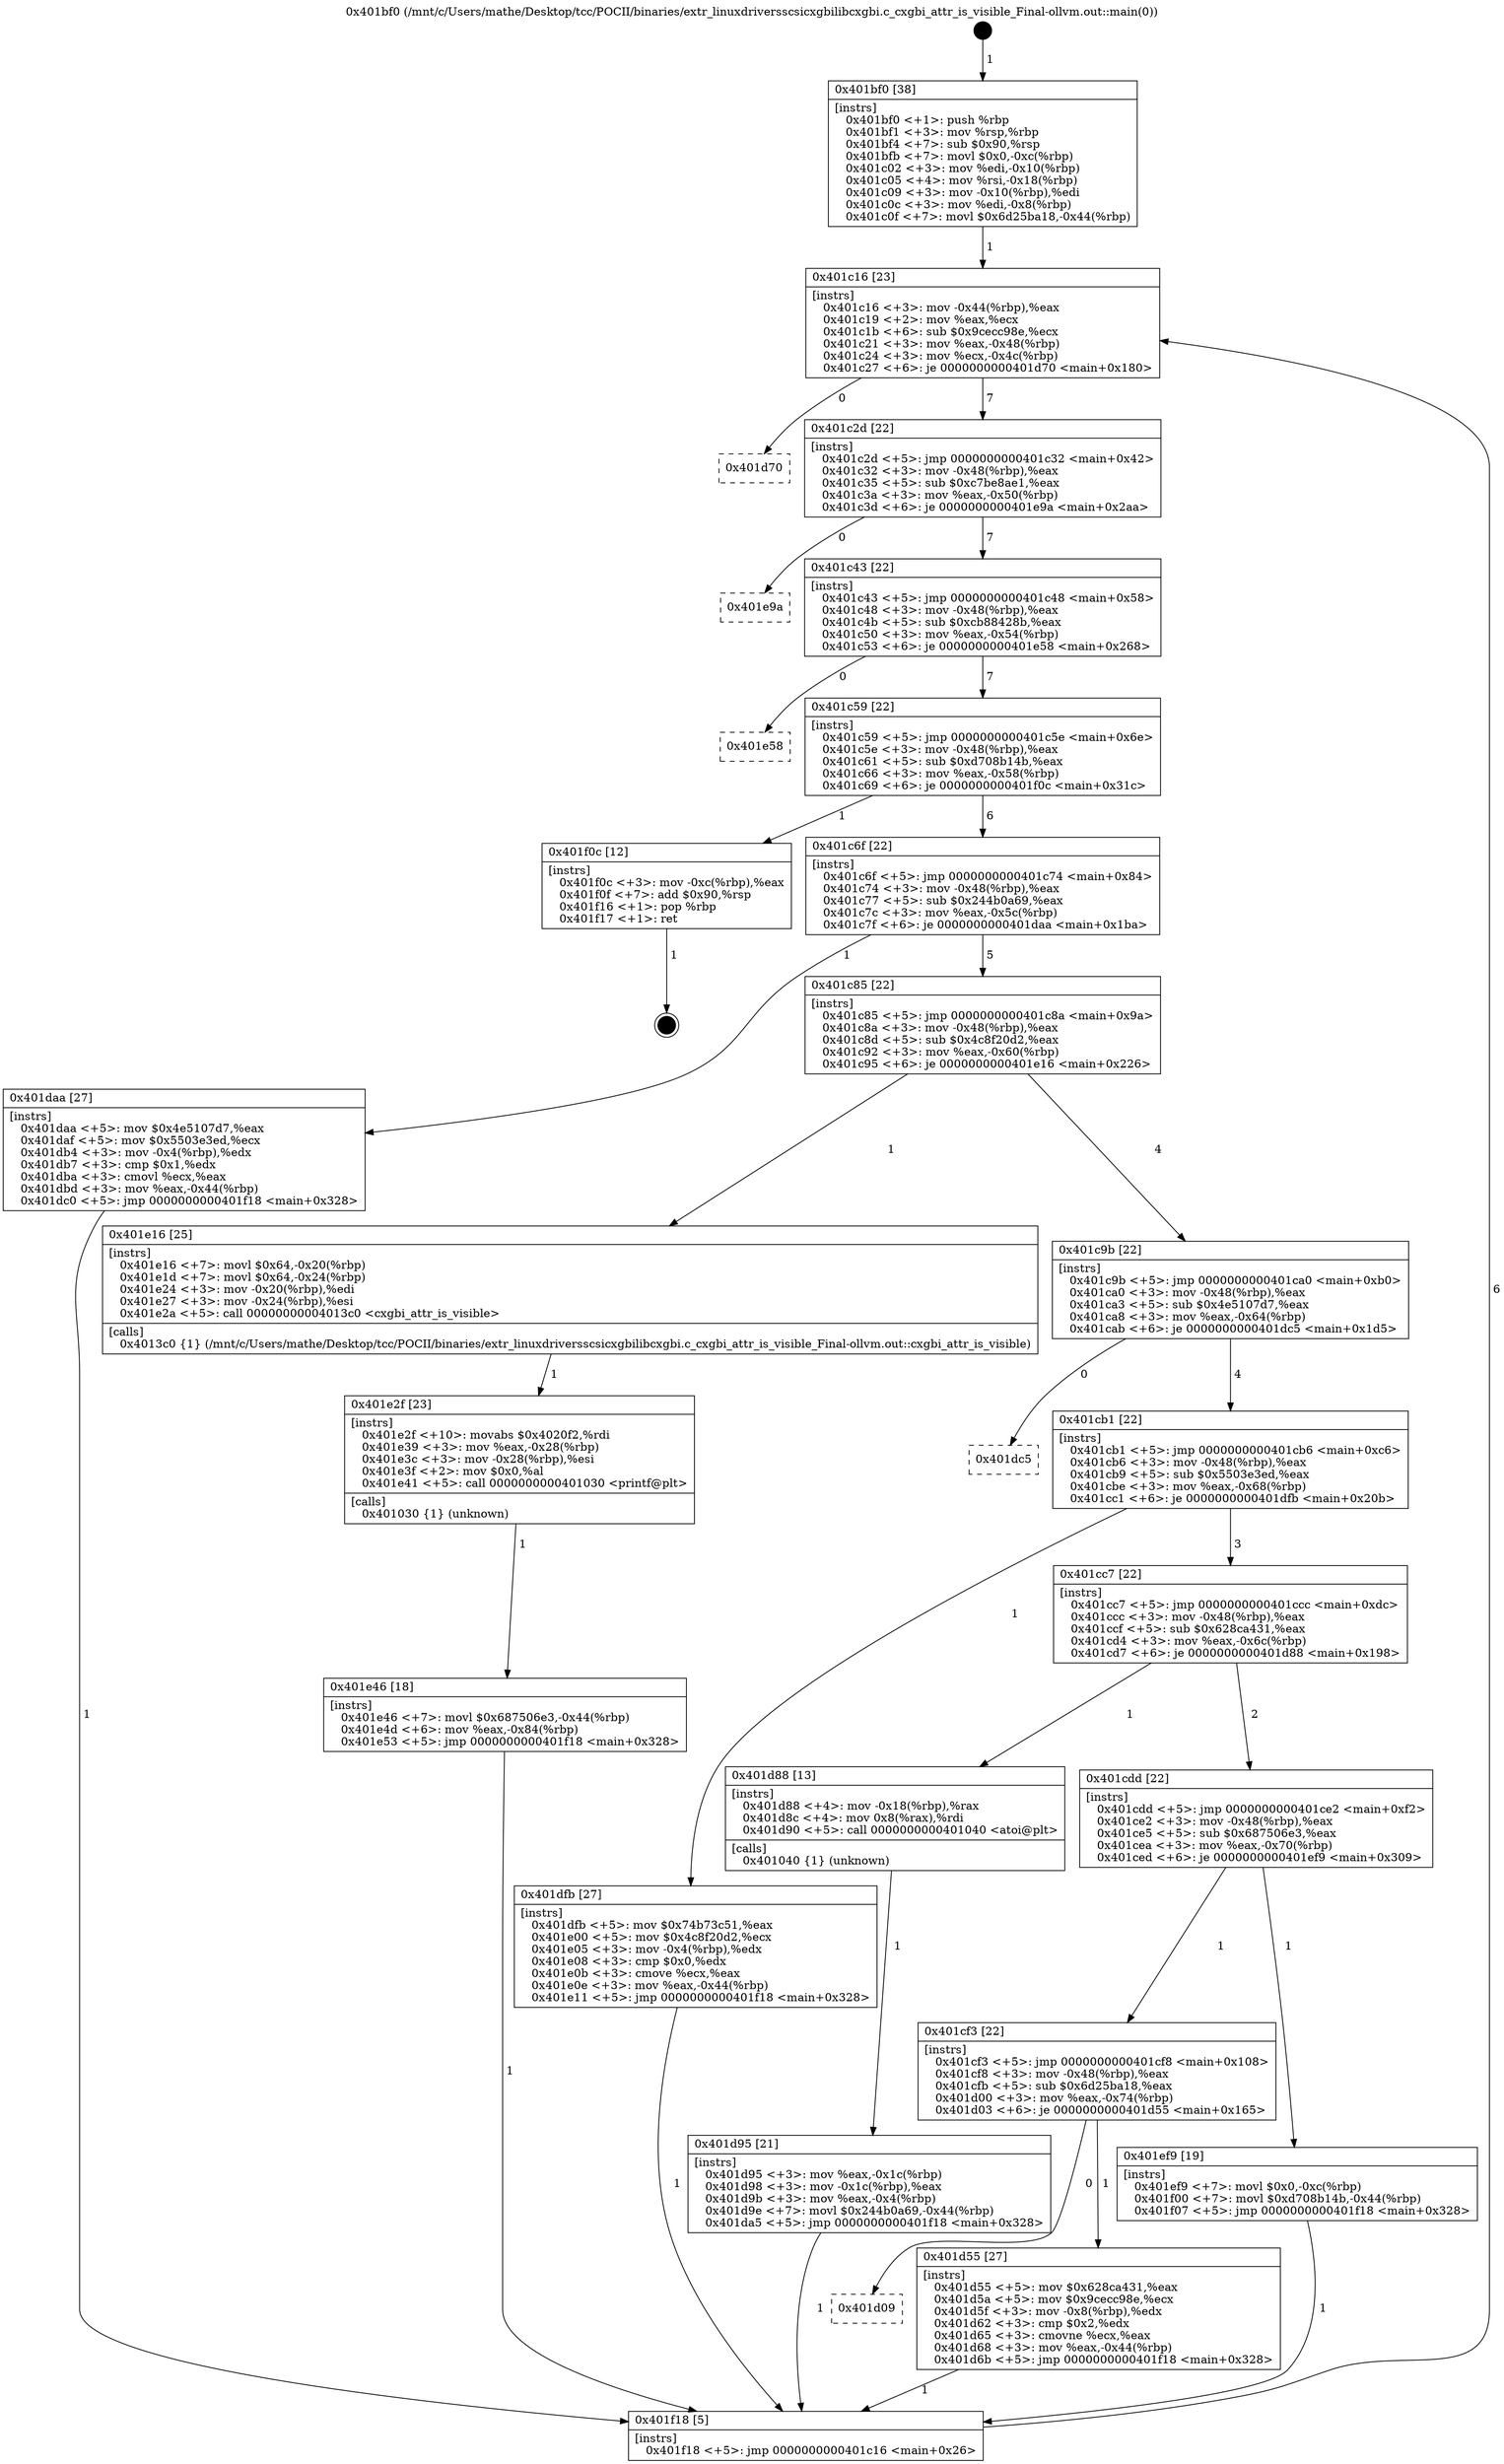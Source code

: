 digraph "0x401bf0" {
  label = "0x401bf0 (/mnt/c/Users/mathe/Desktop/tcc/POCII/binaries/extr_linuxdriversscsicxgbilibcxgbi.c_cxgbi_attr_is_visible_Final-ollvm.out::main(0))"
  labelloc = "t"
  node[shape=record]

  Entry [label="",width=0.3,height=0.3,shape=circle,fillcolor=black,style=filled]
  "0x401c16" [label="{
     0x401c16 [23]\l
     | [instrs]\l
     &nbsp;&nbsp;0x401c16 \<+3\>: mov -0x44(%rbp),%eax\l
     &nbsp;&nbsp;0x401c19 \<+2\>: mov %eax,%ecx\l
     &nbsp;&nbsp;0x401c1b \<+6\>: sub $0x9cecc98e,%ecx\l
     &nbsp;&nbsp;0x401c21 \<+3\>: mov %eax,-0x48(%rbp)\l
     &nbsp;&nbsp;0x401c24 \<+3\>: mov %ecx,-0x4c(%rbp)\l
     &nbsp;&nbsp;0x401c27 \<+6\>: je 0000000000401d70 \<main+0x180\>\l
  }"]
  "0x401d70" [label="{
     0x401d70\l
  }", style=dashed]
  "0x401c2d" [label="{
     0x401c2d [22]\l
     | [instrs]\l
     &nbsp;&nbsp;0x401c2d \<+5\>: jmp 0000000000401c32 \<main+0x42\>\l
     &nbsp;&nbsp;0x401c32 \<+3\>: mov -0x48(%rbp),%eax\l
     &nbsp;&nbsp;0x401c35 \<+5\>: sub $0xc7be8ae1,%eax\l
     &nbsp;&nbsp;0x401c3a \<+3\>: mov %eax,-0x50(%rbp)\l
     &nbsp;&nbsp;0x401c3d \<+6\>: je 0000000000401e9a \<main+0x2aa\>\l
  }"]
  Exit [label="",width=0.3,height=0.3,shape=circle,fillcolor=black,style=filled,peripheries=2]
  "0x401e9a" [label="{
     0x401e9a\l
  }", style=dashed]
  "0x401c43" [label="{
     0x401c43 [22]\l
     | [instrs]\l
     &nbsp;&nbsp;0x401c43 \<+5\>: jmp 0000000000401c48 \<main+0x58\>\l
     &nbsp;&nbsp;0x401c48 \<+3\>: mov -0x48(%rbp),%eax\l
     &nbsp;&nbsp;0x401c4b \<+5\>: sub $0xcb88428b,%eax\l
     &nbsp;&nbsp;0x401c50 \<+3\>: mov %eax,-0x54(%rbp)\l
     &nbsp;&nbsp;0x401c53 \<+6\>: je 0000000000401e58 \<main+0x268\>\l
  }"]
  "0x401e46" [label="{
     0x401e46 [18]\l
     | [instrs]\l
     &nbsp;&nbsp;0x401e46 \<+7\>: movl $0x687506e3,-0x44(%rbp)\l
     &nbsp;&nbsp;0x401e4d \<+6\>: mov %eax,-0x84(%rbp)\l
     &nbsp;&nbsp;0x401e53 \<+5\>: jmp 0000000000401f18 \<main+0x328\>\l
  }"]
  "0x401e58" [label="{
     0x401e58\l
  }", style=dashed]
  "0x401c59" [label="{
     0x401c59 [22]\l
     | [instrs]\l
     &nbsp;&nbsp;0x401c59 \<+5\>: jmp 0000000000401c5e \<main+0x6e\>\l
     &nbsp;&nbsp;0x401c5e \<+3\>: mov -0x48(%rbp),%eax\l
     &nbsp;&nbsp;0x401c61 \<+5\>: sub $0xd708b14b,%eax\l
     &nbsp;&nbsp;0x401c66 \<+3\>: mov %eax,-0x58(%rbp)\l
     &nbsp;&nbsp;0x401c69 \<+6\>: je 0000000000401f0c \<main+0x31c\>\l
  }"]
  "0x401e2f" [label="{
     0x401e2f [23]\l
     | [instrs]\l
     &nbsp;&nbsp;0x401e2f \<+10\>: movabs $0x4020f2,%rdi\l
     &nbsp;&nbsp;0x401e39 \<+3\>: mov %eax,-0x28(%rbp)\l
     &nbsp;&nbsp;0x401e3c \<+3\>: mov -0x28(%rbp),%esi\l
     &nbsp;&nbsp;0x401e3f \<+2\>: mov $0x0,%al\l
     &nbsp;&nbsp;0x401e41 \<+5\>: call 0000000000401030 \<printf@plt\>\l
     | [calls]\l
     &nbsp;&nbsp;0x401030 \{1\} (unknown)\l
  }"]
  "0x401f0c" [label="{
     0x401f0c [12]\l
     | [instrs]\l
     &nbsp;&nbsp;0x401f0c \<+3\>: mov -0xc(%rbp),%eax\l
     &nbsp;&nbsp;0x401f0f \<+7\>: add $0x90,%rsp\l
     &nbsp;&nbsp;0x401f16 \<+1\>: pop %rbp\l
     &nbsp;&nbsp;0x401f17 \<+1\>: ret\l
  }"]
  "0x401c6f" [label="{
     0x401c6f [22]\l
     | [instrs]\l
     &nbsp;&nbsp;0x401c6f \<+5\>: jmp 0000000000401c74 \<main+0x84\>\l
     &nbsp;&nbsp;0x401c74 \<+3\>: mov -0x48(%rbp),%eax\l
     &nbsp;&nbsp;0x401c77 \<+5\>: sub $0x244b0a69,%eax\l
     &nbsp;&nbsp;0x401c7c \<+3\>: mov %eax,-0x5c(%rbp)\l
     &nbsp;&nbsp;0x401c7f \<+6\>: je 0000000000401daa \<main+0x1ba\>\l
  }"]
  "0x401d95" [label="{
     0x401d95 [21]\l
     | [instrs]\l
     &nbsp;&nbsp;0x401d95 \<+3\>: mov %eax,-0x1c(%rbp)\l
     &nbsp;&nbsp;0x401d98 \<+3\>: mov -0x1c(%rbp),%eax\l
     &nbsp;&nbsp;0x401d9b \<+3\>: mov %eax,-0x4(%rbp)\l
     &nbsp;&nbsp;0x401d9e \<+7\>: movl $0x244b0a69,-0x44(%rbp)\l
     &nbsp;&nbsp;0x401da5 \<+5\>: jmp 0000000000401f18 \<main+0x328\>\l
  }"]
  "0x401daa" [label="{
     0x401daa [27]\l
     | [instrs]\l
     &nbsp;&nbsp;0x401daa \<+5\>: mov $0x4e5107d7,%eax\l
     &nbsp;&nbsp;0x401daf \<+5\>: mov $0x5503e3ed,%ecx\l
     &nbsp;&nbsp;0x401db4 \<+3\>: mov -0x4(%rbp),%edx\l
     &nbsp;&nbsp;0x401db7 \<+3\>: cmp $0x1,%edx\l
     &nbsp;&nbsp;0x401dba \<+3\>: cmovl %ecx,%eax\l
     &nbsp;&nbsp;0x401dbd \<+3\>: mov %eax,-0x44(%rbp)\l
     &nbsp;&nbsp;0x401dc0 \<+5\>: jmp 0000000000401f18 \<main+0x328\>\l
  }"]
  "0x401c85" [label="{
     0x401c85 [22]\l
     | [instrs]\l
     &nbsp;&nbsp;0x401c85 \<+5\>: jmp 0000000000401c8a \<main+0x9a\>\l
     &nbsp;&nbsp;0x401c8a \<+3\>: mov -0x48(%rbp),%eax\l
     &nbsp;&nbsp;0x401c8d \<+5\>: sub $0x4c8f20d2,%eax\l
     &nbsp;&nbsp;0x401c92 \<+3\>: mov %eax,-0x60(%rbp)\l
     &nbsp;&nbsp;0x401c95 \<+6\>: je 0000000000401e16 \<main+0x226\>\l
  }"]
  "0x401bf0" [label="{
     0x401bf0 [38]\l
     | [instrs]\l
     &nbsp;&nbsp;0x401bf0 \<+1\>: push %rbp\l
     &nbsp;&nbsp;0x401bf1 \<+3\>: mov %rsp,%rbp\l
     &nbsp;&nbsp;0x401bf4 \<+7\>: sub $0x90,%rsp\l
     &nbsp;&nbsp;0x401bfb \<+7\>: movl $0x0,-0xc(%rbp)\l
     &nbsp;&nbsp;0x401c02 \<+3\>: mov %edi,-0x10(%rbp)\l
     &nbsp;&nbsp;0x401c05 \<+4\>: mov %rsi,-0x18(%rbp)\l
     &nbsp;&nbsp;0x401c09 \<+3\>: mov -0x10(%rbp),%edi\l
     &nbsp;&nbsp;0x401c0c \<+3\>: mov %edi,-0x8(%rbp)\l
     &nbsp;&nbsp;0x401c0f \<+7\>: movl $0x6d25ba18,-0x44(%rbp)\l
  }"]
  "0x401e16" [label="{
     0x401e16 [25]\l
     | [instrs]\l
     &nbsp;&nbsp;0x401e16 \<+7\>: movl $0x64,-0x20(%rbp)\l
     &nbsp;&nbsp;0x401e1d \<+7\>: movl $0x64,-0x24(%rbp)\l
     &nbsp;&nbsp;0x401e24 \<+3\>: mov -0x20(%rbp),%edi\l
     &nbsp;&nbsp;0x401e27 \<+3\>: mov -0x24(%rbp),%esi\l
     &nbsp;&nbsp;0x401e2a \<+5\>: call 00000000004013c0 \<cxgbi_attr_is_visible\>\l
     | [calls]\l
     &nbsp;&nbsp;0x4013c0 \{1\} (/mnt/c/Users/mathe/Desktop/tcc/POCII/binaries/extr_linuxdriversscsicxgbilibcxgbi.c_cxgbi_attr_is_visible_Final-ollvm.out::cxgbi_attr_is_visible)\l
  }"]
  "0x401c9b" [label="{
     0x401c9b [22]\l
     | [instrs]\l
     &nbsp;&nbsp;0x401c9b \<+5\>: jmp 0000000000401ca0 \<main+0xb0\>\l
     &nbsp;&nbsp;0x401ca0 \<+3\>: mov -0x48(%rbp),%eax\l
     &nbsp;&nbsp;0x401ca3 \<+5\>: sub $0x4e5107d7,%eax\l
     &nbsp;&nbsp;0x401ca8 \<+3\>: mov %eax,-0x64(%rbp)\l
     &nbsp;&nbsp;0x401cab \<+6\>: je 0000000000401dc5 \<main+0x1d5\>\l
  }"]
  "0x401f18" [label="{
     0x401f18 [5]\l
     | [instrs]\l
     &nbsp;&nbsp;0x401f18 \<+5\>: jmp 0000000000401c16 \<main+0x26\>\l
  }"]
  "0x401dc5" [label="{
     0x401dc5\l
  }", style=dashed]
  "0x401cb1" [label="{
     0x401cb1 [22]\l
     | [instrs]\l
     &nbsp;&nbsp;0x401cb1 \<+5\>: jmp 0000000000401cb6 \<main+0xc6\>\l
     &nbsp;&nbsp;0x401cb6 \<+3\>: mov -0x48(%rbp),%eax\l
     &nbsp;&nbsp;0x401cb9 \<+5\>: sub $0x5503e3ed,%eax\l
     &nbsp;&nbsp;0x401cbe \<+3\>: mov %eax,-0x68(%rbp)\l
     &nbsp;&nbsp;0x401cc1 \<+6\>: je 0000000000401dfb \<main+0x20b\>\l
  }"]
  "0x401d09" [label="{
     0x401d09\l
  }", style=dashed]
  "0x401dfb" [label="{
     0x401dfb [27]\l
     | [instrs]\l
     &nbsp;&nbsp;0x401dfb \<+5\>: mov $0x74b73c51,%eax\l
     &nbsp;&nbsp;0x401e00 \<+5\>: mov $0x4c8f20d2,%ecx\l
     &nbsp;&nbsp;0x401e05 \<+3\>: mov -0x4(%rbp),%edx\l
     &nbsp;&nbsp;0x401e08 \<+3\>: cmp $0x0,%edx\l
     &nbsp;&nbsp;0x401e0b \<+3\>: cmove %ecx,%eax\l
     &nbsp;&nbsp;0x401e0e \<+3\>: mov %eax,-0x44(%rbp)\l
     &nbsp;&nbsp;0x401e11 \<+5\>: jmp 0000000000401f18 \<main+0x328\>\l
  }"]
  "0x401cc7" [label="{
     0x401cc7 [22]\l
     | [instrs]\l
     &nbsp;&nbsp;0x401cc7 \<+5\>: jmp 0000000000401ccc \<main+0xdc\>\l
     &nbsp;&nbsp;0x401ccc \<+3\>: mov -0x48(%rbp),%eax\l
     &nbsp;&nbsp;0x401ccf \<+5\>: sub $0x628ca431,%eax\l
     &nbsp;&nbsp;0x401cd4 \<+3\>: mov %eax,-0x6c(%rbp)\l
     &nbsp;&nbsp;0x401cd7 \<+6\>: je 0000000000401d88 \<main+0x198\>\l
  }"]
  "0x401d55" [label="{
     0x401d55 [27]\l
     | [instrs]\l
     &nbsp;&nbsp;0x401d55 \<+5\>: mov $0x628ca431,%eax\l
     &nbsp;&nbsp;0x401d5a \<+5\>: mov $0x9cecc98e,%ecx\l
     &nbsp;&nbsp;0x401d5f \<+3\>: mov -0x8(%rbp),%edx\l
     &nbsp;&nbsp;0x401d62 \<+3\>: cmp $0x2,%edx\l
     &nbsp;&nbsp;0x401d65 \<+3\>: cmovne %ecx,%eax\l
     &nbsp;&nbsp;0x401d68 \<+3\>: mov %eax,-0x44(%rbp)\l
     &nbsp;&nbsp;0x401d6b \<+5\>: jmp 0000000000401f18 \<main+0x328\>\l
  }"]
  "0x401d88" [label="{
     0x401d88 [13]\l
     | [instrs]\l
     &nbsp;&nbsp;0x401d88 \<+4\>: mov -0x18(%rbp),%rax\l
     &nbsp;&nbsp;0x401d8c \<+4\>: mov 0x8(%rax),%rdi\l
     &nbsp;&nbsp;0x401d90 \<+5\>: call 0000000000401040 \<atoi@plt\>\l
     | [calls]\l
     &nbsp;&nbsp;0x401040 \{1\} (unknown)\l
  }"]
  "0x401cdd" [label="{
     0x401cdd [22]\l
     | [instrs]\l
     &nbsp;&nbsp;0x401cdd \<+5\>: jmp 0000000000401ce2 \<main+0xf2\>\l
     &nbsp;&nbsp;0x401ce2 \<+3\>: mov -0x48(%rbp),%eax\l
     &nbsp;&nbsp;0x401ce5 \<+5\>: sub $0x687506e3,%eax\l
     &nbsp;&nbsp;0x401cea \<+3\>: mov %eax,-0x70(%rbp)\l
     &nbsp;&nbsp;0x401ced \<+6\>: je 0000000000401ef9 \<main+0x309\>\l
  }"]
  "0x401cf3" [label="{
     0x401cf3 [22]\l
     | [instrs]\l
     &nbsp;&nbsp;0x401cf3 \<+5\>: jmp 0000000000401cf8 \<main+0x108\>\l
     &nbsp;&nbsp;0x401cf8 \<+3\>: mov -0x48(%rbp),%eax\l
     &nbsp;&nbsp;0x401cfb \<+5\>: sub $0x6d25ba18,%eax\l
     &nbsp;&nbsp;0x401d00 \<+3\>: mov %eax,-0x74(%rbp)\l
     &nbsp;&nbsp;0x401d03 \<+6\>: je 0000000000401d55 \<main+0x165\>\l
  }"]
  "0x401ef9" [label="{
     0x401ef9 [19]\l
     | [instrs]\l
     &nbsp;&nbsp;0x401ef9 \<+7\>: movl $0x0,-0xc(%rbp)\l
     &nbsp;&nbsp;0x401f00 \<+7\>: movl $0xd708b14b,-0x44(%rbp)\l
     &nbsp;&nbsp;0x401f07 \<+5\>: jmp 0000000000401f18 \<main+0x328\>\l
  }"]
  Entry -> "0x401bf0" [label=" 1"]
  "0x401c16" -> "0x401d70" [label=" 0"]
  "0x401c16" -> "0x401c2d" [label=" 7"]
  "0x401f0c" -> Exit [label=" 1"]
  "0x401c2d" -> "0x401e9a" [label=" 0"]
  "0x401c2d" -> "0x401c43" [label=" 7"]
  "0x401ef9" -> "0x401f18" [label=" 1"]
  "0x401c43" -> "0x401e58" [label=" 0"]
  "0x401c43" -> "0x401c59" [label=" 7"]
  "0x401e46" -> "0x401f18" [label=" 1"]
  "0x401c59" -> "0x401f0c" [label=" 1"]
  "0x401c59" -> "0x401c6f" [label=" 6"]
  "0x401e2f" -> "0x401e46" [label=" 1"]
  "0x401c6f" -> "0x401daa" [label=" 1"]
  "0x401c6f" -> "0x401c85" [label=" 5"]
  "0x401e16" -> "0x401e2f" [label=" 1"]
  "0x401c85" -> "0x401e16" [label=" 1"]
  "0x401c85" -> "0x401c9b" [label=" 4"]
  "0x401dfb" -> "0x401f18" [label=" 1"]
  "0x401c9b" -> "0x401dc5" [label=" 0"]
  "0x401c9b" -> "0x401cb1" [label=" 4"]
  "0x401daa" -> "0x401f18" [label=" 1"]
  "0x401cb1" -> "0x401dfb" [label=" 1"]
  "0x401cb1" -> "0x401cc7" [label=" 3"]
  "0x401d95" -> "0x401f18" [label=" 1"]
  "0x401cc7" -> "0x401d88" [label=" 1"]
  "0x401cc7" -> "0x401cdd" [label=" 2"]
  "0x401d88" -> "0x401d95" [label=" 1"]
  "0x401cdd" -> "0x401ef9" [label=" 1"]
  "0x401cdd" -> "0x401cf3" [label=" 1"]
  "0x401f18" -> "0x401c16" [label=" 6"]
  "0x401cf3" -> "0x401d55" [label=" 1"]
  "0x401cf3" -> "0x401d09" [label=" 0"]
  "0x401d55" -> "0x401f18" [label=" 1"]
  "0x401bf0" -> "0x401c16" [label=" 1"]
}
